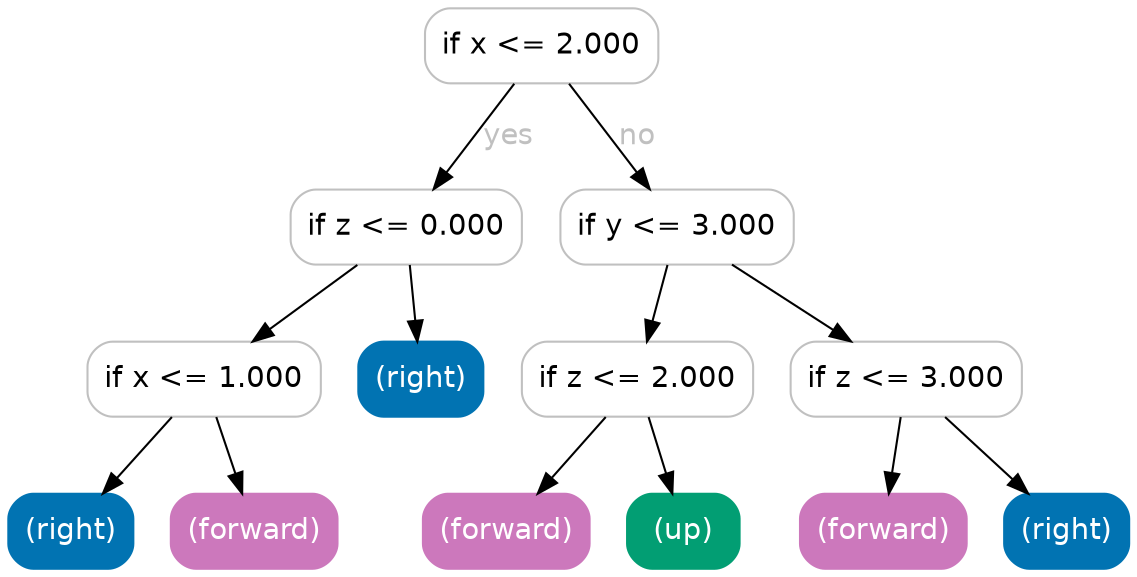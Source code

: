 digraph Tree {
	graph [bb="0,0,538,269"];
	node [color=gray,
		fillcolor=white,
		fontname=helvetica,
		label="\N",
		shape=box,
		style="filled, rounded"
	];
	edge [fontname=helvetica];
	0	[height=0.5,
		label="if x <= 2.000",
		pos="256,251",
		width=1.5556];
	1	[height=0.5,
		label="if z <= 0.000",
		pos="191,164",
		width=1.5417];
	0 -> 1	[fontcolor=gray,
		label=yes,
		lp="240.5,207.5",
		pos="e,204.13,182.18 242.85,232.8 233.51,220.59 220.82,203.99 210.33,190.28"];
	6	[height=0.5,
		label="if y <= 3.000",
		pos="321,164",
		width=1.5556];
	0 -> 6	[fontcolor=gray,
		label=no,
		lp="302,207.5",
		pos="e,307.87,182.18 269.15,232.8 278.49,220.59 291.18,203.99 301.67,190.28"];
	2	[height=0.5,
		label="if x <= 1.000",
		pos="94,91",
		width=1.5556];
	1 -> 2	[fontcolor=gray,
		pos="e,117.26,109.03 167.52,145.81 154.89,136.57 139.14,125.04 125.47,115.03"];
	5	[color="#0173b2",
		fillcolor="#0173b2",
		fontcolor=white,
		height=0.5,
		label="(right)",
		pos="198,91",
		width=0.83333];
	1 -> 5	[fontcolor=gray,
		pos="e,196.32,109.03 192.69,145.81 193.49,137.79 194.45,128.05 195.33,119.07"];
	3	[color="#0173b2",
		fillcolor="#0173b2",
		fontcolor=white,
		height=0.5,
		label="(right)",
		pos="30,18",
		width=0.83333];
	2 -> 3	[fontcolor=gray,
		pos="e,45.35,36.029 78.507,72.813 70.568,64.005 60.761,53.125 52.047,43.458"];
	4	[color="#cc78bc",
		fillcolor="#cc78bc",
		fontcolor=white,
		height=0.5,
		label="(forward)",
		pos="118,18",
		width=1.1111];
	2 -> 4	[fontcolor=gray,
		pos="e,112.24,36.029 99.81,72.813 102.55,64.702 105.89,54.836 108.95,45.777"];
	7	[height=0.5,
		label="if z <= 2.000",
		pos="302,91",
		width=1.5417];
	6 -> 7	[fontcolor=gray,
		pos="e,306.56,109.03 316.4,145.81 314.23,137.7 311.59,127.84 309.17,118.78"];
	10	[height=0.5,
		label="if z <= 3.000",
		pos="431,91",
		width=1.5417];
	6 -> 10	[fontcolor=gray,
		pos="e,404.49,109.11 347.35,145.99 361.93,136.58 380.25,124.76 396.02,114.57"];
	8	[color="#cc78bc",
		fillcolor="#cc78bc",
		fontcolor=white,
		height=0.5,
		label="(forward)",
		pos="239,18",
		width=1.1111];
	7 -> 8	[fontcolor=gray,
		pos="e,254.11,36.029 286.75,72.813 279.01,64.092 269.47,53.34 260.96,43.746"];
	9	[color="#029e73",
		fillcolor="#029e73",
		fontcolor=white,
		height=0.5,
		label="(up)",
		pos="324,18",
		width=0.75];
	7 -> 9	[fontcolor=gray,
		pos="e,318.72,36.029 307.33,72.813 309.84,64.702 312.9,54.836 315.7,45.777"];
	11	[color="#cc78bc",
		fillcolor="#cc78bc",
		fontcolor=white,
		height=0.5,
		label="(forward)",
		pos="420,18",
		width=1.1111];
	10 -> 11	[fontcolor=gray,
		pos="e,422.64,36.029 428.34,72.813 427.09,64.789 425.58,55.047 424.19,46.069"];
	12	[color="#0173b2",
		fillcolor="#0173b2",
		fontcolor=white,
		height=0.5,
		label="(right)",
		pos="508,18",
		width=0.83333];
	10 -> 12	[fontcolor=gray,
		pos="e,489.53,36.029 449.64,72.813 459.38,63.83 471.46,52.693 482.1,42.886"];
}
